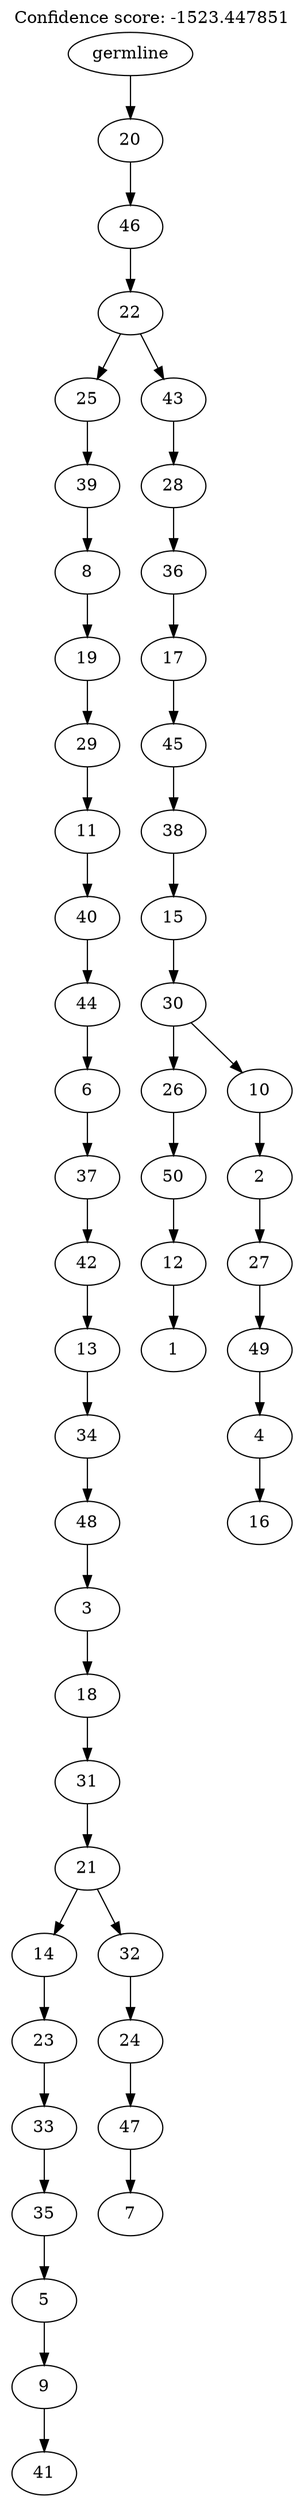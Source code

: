 digraph g {
	"49" -> "50";
	"50" [label="41"];
	"48" -> "49";
	"49" [label="9"];
	"47" -> "48";
	"48" [label="5"];
	"46" -> "47";
	"47" [label="35"];
	"45" -> "46";
	"46" [label="33"];
	"44" -> "45";
	"45" [label="23"];
	"42" -> "43";
	"43" [label="7"];
	"41" -> "42";
	"42" [label="47"];
	"40" -> "41";
	"41" [label="24"];
	"39" -> "40";
	"40" [label="32"];
	"39" -> "44";
	"44" [label="14"];
	"38" -> "39";
	"39" [label="21"];
	"37" -> "38";
	"38" [label="31"];
	"36" -> "37";
	"37" [label="18"];
	"35" -> "36";
	"36" [label="3"];
	"34" -> "35";
	"35" [label="48"];
	"33" -> "34";
	"34" [label="34"];
	"32" -> "33";
	"33" [label="13"];
	"31" -> "32";
	"32" [label="42"];
	"30" -> "31";
	"31" [label="37"];
	"29" -> "30";
	"30" [label="6"];
	"28" -> "29";
	"29" [label="44"];
	"27" -> "28";
	"28" [label="40"];
	"26" -> "27";
	"27" [label="11"];
	"25" -> "26";
	"26" [label="29"];
	"24" -> "25";
	"25" [label="19"];
	"23" -> "24";
	"24" [label="8"];
	"22" -> "23";
	"23" [label="39"];
	"20" -> "21";
	"21" [label="1"];
	"19" -> "20";
	"20" [label="12"];
	"18" -> "19";
	"19" [label="50"];
	"16" -> "17";
	"17" [label="16"];
	"15" -> "16";
	"16" [label="4"];
	"14" -> "15";
	"15" [label="49"];
	"13" -> "14";
	"14" [label="27"];
	"12" -> "13";
	"13" [label="2"];
	"11" -> "12";
	"12" [label="10"];
	"11" -> "18";
	"18" [label="26"];
	"10" -> "11";
	"11" [label="30"];
	"9" -> "10";
	"10" [label="15"];
	"8" -> "9";
	"9" [label="38"];
	"7" -> "8";
	"8" [label="45"];
	"6" -> "7";
	"7" [label="17"];
	"5" -> "6";
	"6" [label="36"];
	"4" -> "5";
	"5" [label="28"];
	"3" -> "4";
	"4" [label="43"];
	"3" -> "22";
	"22" [label="25"];
	"2" -> "3";
	"3" [label="22"];
	"1" -> "2";
	"2" [label="46"];
	"0" -> "1";
	"1" [label="20"];
	"0" [label="germline"];
	labelloc="t";
	label="Confidence score: -1523.447851";
}

